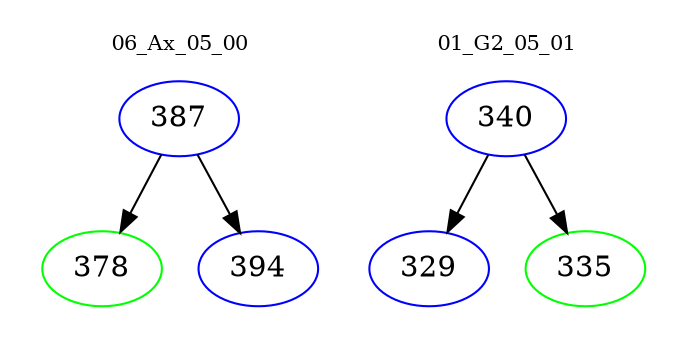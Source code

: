 digraph{
subgraph cluster_0 {
color = white
label = "06_Ax_05_00";
fontsize=10;
T0_387 [label="387", color="blue"]
T0_387 -> T0_378 [color="black"]
T0_378 [label="378", color="green"]
T0_387 -> T0_394 [color="black"]
T0_394 [label="394", color="blue"]
}
subgraph cluster_1 {
color = white
label = "01_G2_05_01";
fontsize=10;
T1_340 [label="340", color="blue"]
T1_340 -> T1_329 [color="black"]
T1_329 [label="329", color="blue"]
T1_340 -> T1_335 [color="black"]
T1_335 [label="335", color="green"]
}
}
